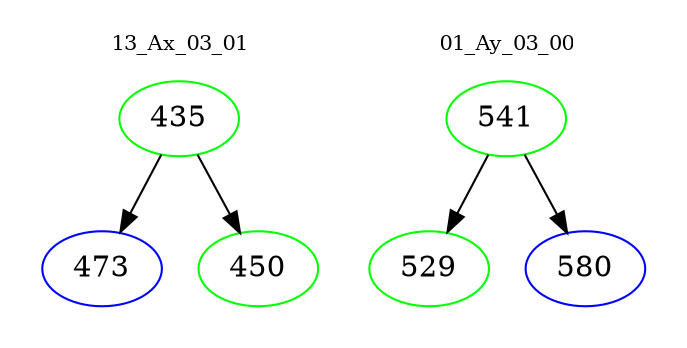 digraph{
subgraph cluster_0 {
color = white
label = "13_Ax_03_01";
fontsize=10;
T0_435 [label="435", color="green"]
T0_435 -> T0_473 [color="black"]
T0_473 [label="473", color="blue"]
T0_435 -> T0_450 [color="black"]
T0_450 [label="450", color="green"]
}
subgraph cluster_1 {
color = white
label = "01_Ay_03_00";
fontsize=10;
T1_541 [label="541", color="green"]
T1_541 -> T1_529 [color="black"]
T1_529 [label="529", color="green"]
T1_541 -> T1_580 [color="black"]
T1_580 [label="580", color="blue"]
}
}
